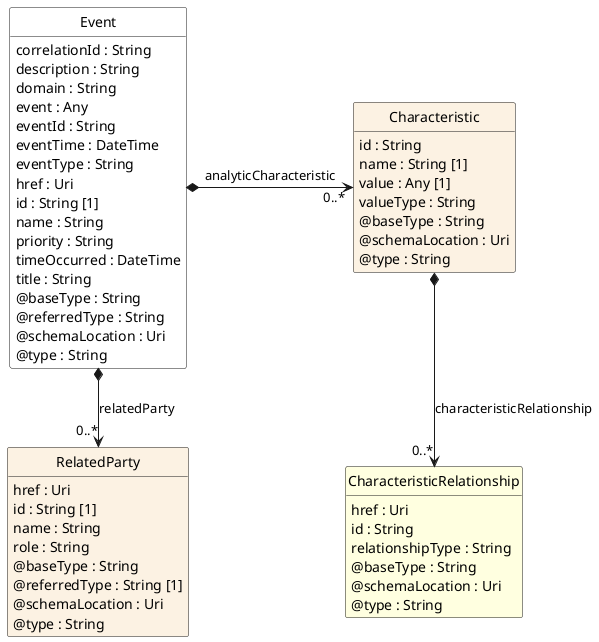 @startuml
hide circle
hide methods
hide stereotype
show <<Enumeration>> stereotype
skinparam class {
   BackgroundColor<<Enumeration>> #E6F5F7
   BackgroundColor<<Ref>> #FFFFE0
   BackgroundColor<<Pivot>> #FFFFFFF
   BackgroundColor<<SimpleType>> #E2F0DA
   BackgroundColor #FCF2E3
}

class Event <<Pivot>> {
    correlationId : String
    description : String
    domain : String
    event : Any
    eventId : String
    eventTime : DateTime
    eventType : String
    href : Uri
    id : String [1]
    name : String
    priority : String
    timeOccurred : DateTime
    title : String
    @baseType : String
    @referredType : String
    @schemaLocation : Uri
    @type : String
}

class Characteristic  {
    id : String
    name : String [1]
    value : Any [1]
    valueType : String
    @baseType : String
    @schemaLocation : Uri
    @type : String
}

class CharacteristicRelationship  <<Ref>> {
    href : Uri
    id : String
    relationshipType : String
    @baseType : String
    @schemaLocation : Uri
    @type : String
}

class RelatedParty  {
    href : Uri
    id : String [1]
    name : String
    role : String
    @baseType : String
    @referredType : String [1]
    @schemaLocation : Uri
    @type : String
}

Event *-right-> "0..*" Characteristic : analyticCharacteristic

Event *-->  "0..*" RelatedParty : relatedParty

Characteristic *-->  "0..*" CharacteristicRelationship : characteristicRelationship

@enduml